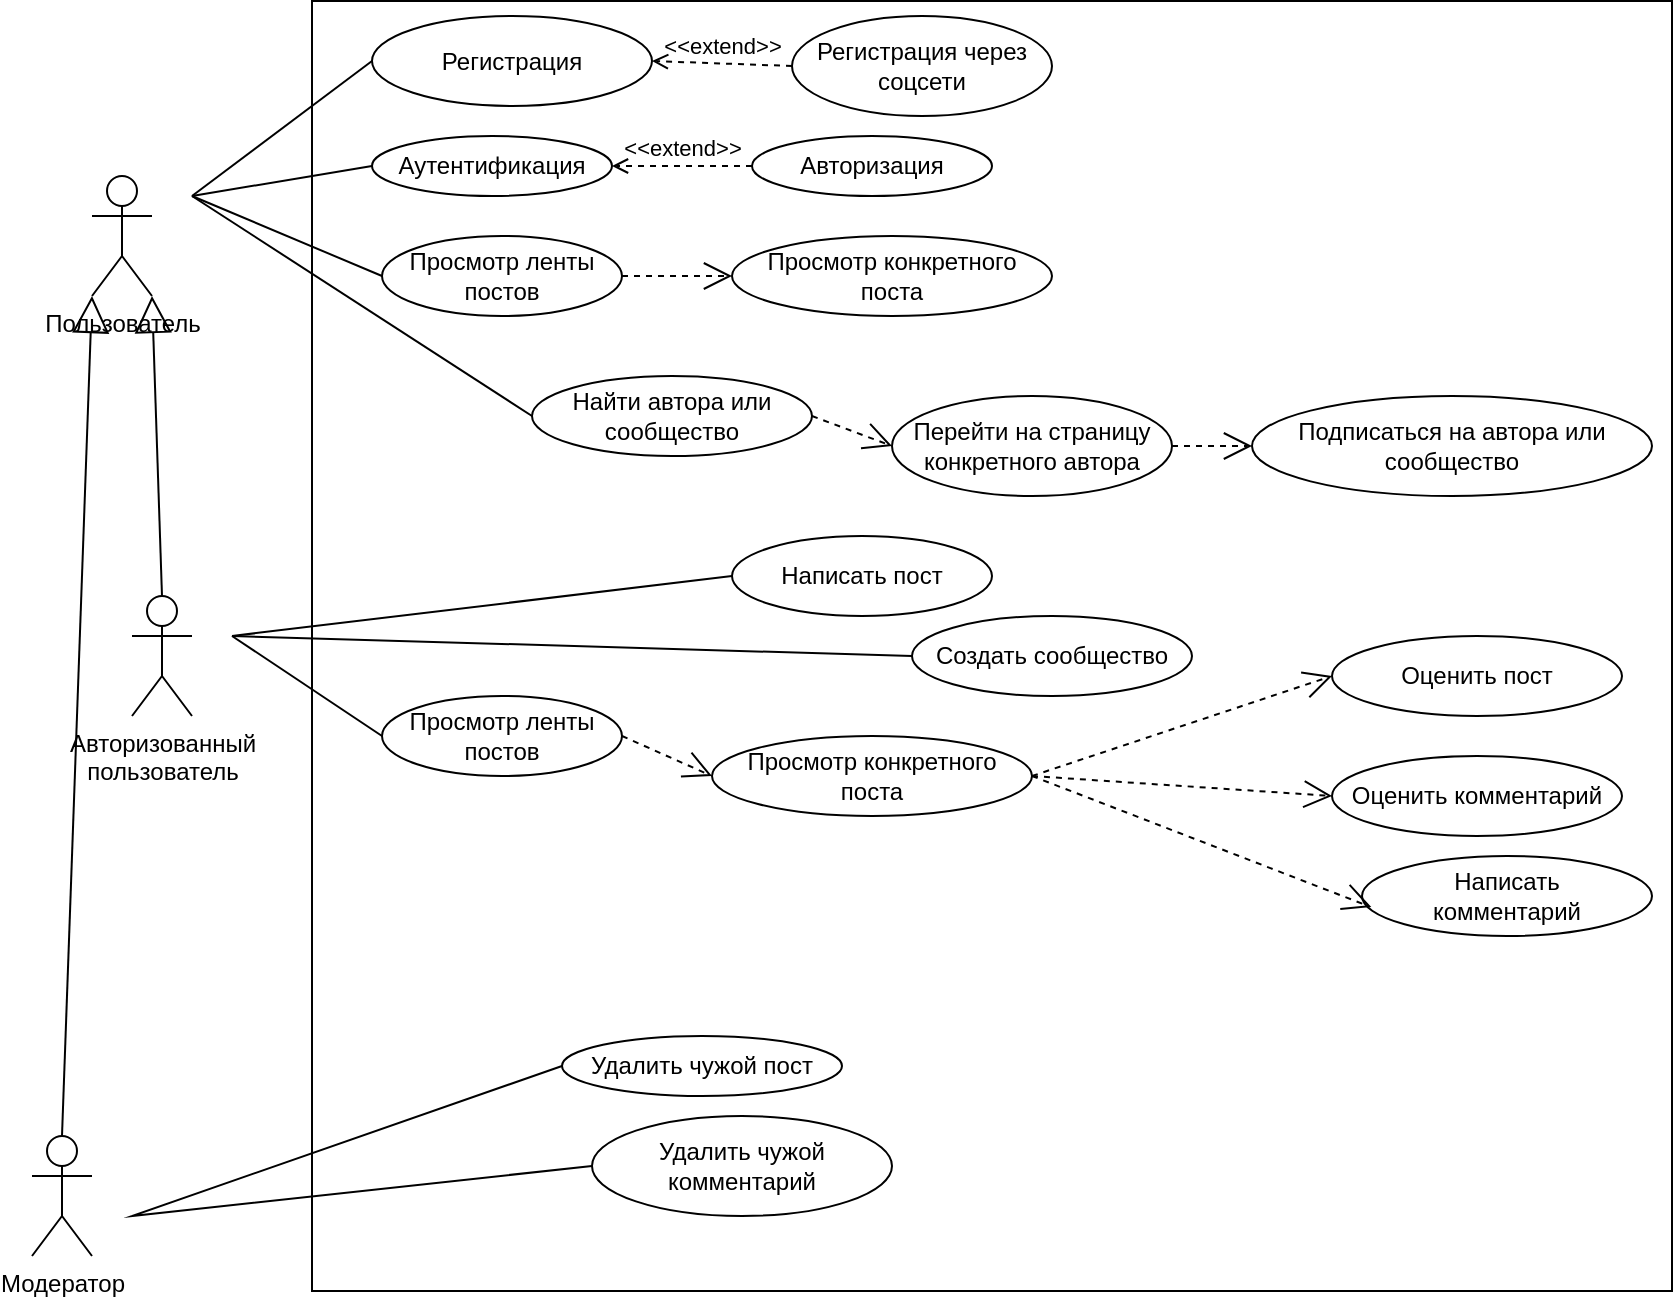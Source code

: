 <mxfile version="17.1.4" type="github">
  <diagram id="VerVtzgGsEUed2dzvA5R" name="Page-1">
    <mxGraphModel dx="1102" dy="568" grid="1" gridSize="10" guides="1" tooltips="1" connect="1" arrows="1" fold="1" page="1" pageScale="1" pageWidth="850" pageHeight="1100" math="0" shadow="0">
      <root>
        <mxCell id="0" />
        <mxCell id="1" parent="0" />
        <mxCell id="4-7MC1x0BzrSJv3IkBGC-14" value="" style="rounded=0;whiteSpace=wrap;html=1;" vertex="1" parent="1">
          <mxGeometry x="160" y="12.5" width="680" height="645" as="geometry" />
        </mxCell>
        <mxCell id="4-7MC1x0BzrSJv3IkBGC-1" value="&lt;div&gt;Пользователь&lt;/div&gt;" style="shape=umlActor;verticalLabelPosition=bottom;verticalAlign=top;html=1;" vertex="1" parent="1">
          <mxGeometry x="50" y="100" width="30" height="60" as="geometry" />
        </mxCell>
        <mxCell id="4-7MC1x0BzrSJv3IkBGC-2" value="Просмотр ленты постов" style="ellipse;whiteSpace=wrap;html=1;" vertex="1" parent="1">
          <mxGeometry x="195" y="130" width="120" height="40" as="geometry" />
        </mxCell>
        <mxCell id="4-7MC1x0BzrSJv3IkBGC-3" value="&lt;div&gt;Регистрация&lt;/div&gt;" style="ellipse;whiteSpace=wrap;html=1;" vertex="1" parent="1">
          <mxGeometry x="190" y="20" width="140" height="45" as="geometry" />
        </mxCell>
        <mxCell id="4-7MC1x0BzrSJv3IkBGC-4" value="&lt;div&gt;Авторизация&lt;/div&gt;" style="ellipse;whiteSpace=wrap;html=1;" vertex="1" parent="1">
          <mxGeometry x="380" y="80" width="120" height="30" as="geometry" />
        </mxCell>
        <mxCell id="4-7MC1x0BzrSJv3IkBGC-5" value="Аутентификация" style="ellipse;whiteSpace=wrap;html=1;" vertex="1" parent="1">
          <mxGeometry x="190" y="80" width="120" height="30" as="geometry" />
        </mxCell>
        <mxCell id="4-7MC1x0BzrSJv3IkBGC-6" value="Регистрация через соцсети" style="ellipse;whiteSpace=wrap;html=1;" vertex="1" parent="1">
          <mxGeometry x="400" y="20" width="130" height="50" as="geometry" />
        </mxCell>
        <mxCell id="4-7MC1x0BzrSJv3IkBGC-7" value="&lt;div&gt;Написать пост&lt;/div&gt;" style="ellipse;whiteSpace=wrap;html=1;" vertex="1" parent="1">
          <mxGeometry x="370" y="280" width="130" height="40" as="geometry" />
        </mxCell>
        <mxCell id="4-7MC1x0BzrSJv3IkBGC-9" value="Оценить пост " style="ellipse;whiteSpace=wrap;html=1;" vertex="1" parent="1">
          <mxGeometry x="670" y="330" width="145" height="40" as="geometry" />
        </mxCell>
        <mxCell id="4-7MC1x0BzrSJv3IkBGC-10" value="Просмотр конкретного поста" style="ellipse;whiteSpace=wrap;html=1;" vertex="1" parent="1">
          <mxGeometry x="370" y="130" width="160" height="40" as="geometry" />
        </mxCell>
        <mxCell id="4-7MC1x0BzrSJv3IkBGC-11" value="Создать сообщество" style="ellipse;whiteSpace=wrap;html=1;" vertex="1" parent="1">
          <mxGeometry x="460" y="320" width="140" height="40" as="geometry" />
        </mxCell>
        <mxCell id="4-7MC1x0BzrSJv3IkBGC-12" value="Подписаться на автора или сообщество" style="ellipse;whiteSpace=wrap;html=1;" vertex="1" parent="1">
          <mxGeometry x="630" y="210" width="200" height="50" as="geometry" />
        </mxCell>
        <mxCell id="4-7MC1x0BzrSJv3IkBGC-13" value="Перейти на страницу конкретного автора" style="ellipse;whiteSpace=wrap;html=1;" vertex="1" parent="1">
          <mxGeometry x="450" y="210" width="140" height="50" as="geometry" />
        </mxCell>
        <mxCell id="4-7MC1x0BzrSJv3IkBGC-20" value="" style="endArrow=none;html=1;rounded=0;entryX=0;entryY=0.5;entryDx=0;entryDy=0;" edge="1" parent="1" target="4-7MC1x0BzrSJv3IkBGC-2">
          <mxGeometry width="50" height="50" relative="1" as="geometry">
            <mxPoint x="100" y="110" as="sourcePoint" />
            <mxPoint x="200" y="60" as="targetPoint" />
          </mxGeometry>
        </mxCell>
        <mxCell id="4-7MC1x0BzrSJv3IkBGC-23" value="" style="endArrow=none;html=1;rounded=0;entryX=0;entryY=0.5;entryDx=0;entryDy=0;" edge="1" parent="1" target="4-7MC1x0BzrSJv3IkBGC-3">
          <mxGeometry width="50" height="50" relative="1" as="geometry">
            <mxPoint x="100" y="110" as="sourcePoint" />
            <mxPoint x="160" y="95" as="targetPoint" />
          </mxGeometry>
        </mxCell>
        <mxCell id="4-7MC1x0BzrSJv3IkBGC-25" value="&amp;lt;&amp;lt;extend&amp;gt;&amp;gt;" style="html=1;verticalAlign=bottom;labelBackgroundColor=none;endArrow=open;endFill=0;dashed=1;rounded=0;entryX=1;entryY=0.5;entryDx=0;entryDy=0;exitX=0;exitY=0.5;exitDx=0;exitDy=0;" edge="1" parent="1" source="4-7MC1x0BzrSJv3IkBGC-6" target="4-7MC1x0BzrSJv3IkBGC-3">
          <mxGeometry width="160" relative="1" as="geometry">
            <mxPoint x="470" y="220" as="sourcePoint" />
            <mxPoint x="630" y="220" as="targetPoint" />
            <mxPoint as="offset" />
          </mxGeometry>
        </mxCell>
        <mxCell id="4-7MC1x0BzrSJv3IkBGC-27" value="&amp;lt;&amp;lt;extend&amp;gt;&amp;gt;" style="html=1;verticalAlign=bottom;labelBackgroundColor=none;endArrow=open;endFill=0;dashed=1;rounded=0;exitX=0;exitY=0.5;exitDx=0;exitDy=0;entryX=1;entryY=0.5;entryDx=0;entryDy=0;" edge="1" parent="1" source="4-7MC1x0BzrSJv3IkBGC-4" target="4-7MC1x0BzrSJv3IkBGC-5">
          <mxGeometry width="160" relative="1" as="geometry">
            <mxPoint x="380" y="250" as="sourcePoint" />
            <mxPoint x="540" y="250" as="targetPoint" />
          </mxGeometry>
        </mxCell>
        <mxCell id="4-7MC1x0BzrSJv3IkBGC-29" value="" style="endArrow=none;html=1;rounded=0;entryX=0;entryY=0.5;entryDx=0;entryDy=0;" edge="1" parent="1" target="4-7MC1x0BzrSJv3IkBGC-5">
          <mxGeometry width="50" height="50" relative="1" as="geometry">
            <mxPoint x="100" y="110" as="sourcePoint" />
            <mxPoint x="450" y="280" as="targetPoint" />
          </mxGeometry>
        </mxCell>
        <mxCell id="4-7MC1x0BzrSJv3IkBGC-30" value="&lt;div&gt;Авторизованный &lt;br&gt;&lt;/div&gt;&lt;div&gt;пользователь&lt;/div&gt;" style="shape=umlActor;verticalLabelPosition=bottom;verticalAlign=top;html=1;outlineConnect=0;" vertex="1" parent="1">
          <mxGeometry x="70" y="310" width="30" height="60" as="geometry" />
        </mxCell>
        <mxCell id="4-7MC1x0BzrSJv3IkBGC-34" value="" style="endArrow=block;endSize=16;endFill=0;html=1;rounded=0;exitX=0.5;exitY=0;exitDx=0;exitDy=0;exitPerimeter=0;entryX=1;entryY=1;entryDx=0;entryDy=0;entryPerimeter=0;" edge="1" parent="1" source="4-7MC1x0BzrSJv3IkBGC-30" target="4-7MC1x0BzrSJv3IkBGC-1">
          <mxGeometry width="160" relative="1" as="geometry">
            <mxPoint x="350" y="250" as="sourcePoint" />
            <mxPoint x="510" y="250" as="targetPoint" />
          </mxGeometry>
        </mxCell>
        <mxCell id="4-7MC1x0BzrSJv3IkBGC-35" value="Оценить комментарий " style="ellipse;whiteSpace=wrap;html=1;" vertex="1" parent="1">
          <mxGeometry x="670" y="390" width="145" height="40" as="geometry" />
        </mxCell>
        <mxCell id="4-7MC1x0BzrSJv3IkBGC-36" value="&lt;div&gt;Написать &lt;br&gt;&lt;/div&gt;&lt;div&gt;комментарий &lt;/div&gt;" style="ellipse;whiteSpace=wrap;html=1;" vertex="1" parent="1">
          <mxGeometry x="685" y="440" width="145" height="40" as="geometry" />
        </mxCell>
        <mxCell id="4-7MC1x0BzrSJv3IkBGC-37" value="Модератор" style="shape=umlActor;verticalLabelPosition=bottom;verticalAlign=top;html=1;" vertex="1" parent="1">
          <mxGeometry x="20" y="580" width="30" height="60" as="geometry" />
        </mxCell>
        <mxCell id="4-7MC1x0BzrSJv3IkBGC-44" value="" style="endArrow=block;endSize=16;endFill=0;html=1;rounded=0;exitX=0.5;exitY=0;exitDx=0;exitDy=0;exitPerimeter=0;entryX=0;entryY=1;entryDx=0;entryDy=0;entryPerimeter=0;" edge="1" parent="1" source="4-7MC1x0BzrSJv3IkBGC-37" target="4-7MC1x0BzrSJv3IkBGC-1">
          <mxGeometry x="-0.027" y="-18" width="160" relative="1" as="geometry">
            <mxPoint x="420" y="520" as="sourcePoint" />
            <mxPoint x="580" y="520" as="targetPoint" />
            <mxPoint as="offset" />
          </mxGeometry>
        </mxCell>
        <mxCell id="4-7MC1x0BzrSJv3IkBGC-46" value="&lt;div&gt;Найти автора или сообщество&lt;/div&gt;" style="ellipse;whiteSpace=wrap;html=1;" vertex="1" parent="1">
          <mxGeometry x="270" y="200" width="140" height="40" as="geometry" />
        </mxCell>
        <mxCell id="4-7MC1x0BzrSJv3IkBGC-47" value="Удалить чужой пост" style="ellipse;whiteSpace=wrap;html=1;" vertex="1" parent="1">
          <mxGeometry x="285" y="530" width="140" height="30" as="geometry" />
        </mxCell>
        <mxCell id="4-7MC1x0BzrSJv3IkBGC-52" value="" style="endArrow=none;html=1;rounded=0;entryX=0;entryY=0.5;entryDx=0;entryDy=0;" edge="1" parent="1" target="4-7MC1x0BzrSJv3IkBGC-7">
          <mxGeometry relative="1" as="geometry">
            <mxPoint x="120" y="330" as="sourcePoint" />
            <mxPoint x="510" y="380" as="targetPoint" />
          </mxGeometry>
        </mxCell>
        <mxCell id="4-7MC1x0BzrSJv3IkBGC-56" value="" style="endArrow=none;html=1;rounded=0;entryX=0;entryY=0.5;entryDx=0;entryDy=0;" edge="1" parent="1" target="4-7MC1x0BzrSJv3IkBGC-11">
          <mxGeometry width="50" height="50" relative="1" as="geometry">
            <mxPoint x="120" y="330" as="sourcePoint" />
            <mxPoint x="252.5" y="330" as="targetPoint" />
          </mxGeometry>
        </mxCell>
        <mxCell id="4-7MC1x0BzrSJv3IkBGC-59" value="&lt;div&gt;Удалить чужой&lt;/div&gt;&lt;div&gt;комментарий&lt;br&gt;&lt;/div&gt;" style="ellipse;whiteSpace=wrap;html=1;" vertex="1" parent="1">
          <mxGeometry x="300" y="570" width="150" height="50" as="geometry" />
        </mxCell>
        <mxCell id="4-7MC1x0BzrSJv3IkBGC-60" value="" style="endArrow=none;html=1;rounded=0;entryX=0;entryY=0.5;entryDx=0;entryDy=0;exitX=0;exitY=0.5;exitDx=0;exitDy=0;" edge="1" parent="1" source="4-7MC1x0BzrSJv3IkBGC-59" target="4-7MC1x0BzrSJv3IkBGC-47">
          <mxGeometry width="50" height="50" relative="1" as="geometry">
            <mxPoint x="400" y="440" as="sourcePoint" />
            <mxPoint x="450" y="390" as="targetPoint" />
            <Array as="points">
              <mxPoint x="70" y="620" />
            </Array>
          </mxGeometry>
        </mxCell>
        <mxCell id="4-7MC1x0BzrSJv3IkBGC-62" value="" style="endArrow=open;endSize=12;dashed=1;html=1;rounded=0;entryX=0;entryY=0.5;entryDx=0;entryDy=0;exitX=1;exitY=0.5;exitDx=0;exitDy=0;" edge="1" parent="1" source="4-7MC1x0BzrSJv3IkBGC-2" target="4-7MC1x0BzrSJv3IkBGC-10">
          <mxGeometry x="1" y="30" width="160" relative="1" as="geometry">
            <mxPoint x="315" y="150" as="sourcePoint" />
            <mxPoint x="475" y="149.71" as="targetPoint" />
            <mxPoint as="offset" />
          </mxGeometry>
        </mxCell>
        <mxCell id="4-7MC1x0BzrSJv3IkBGC-63" value="" style="endArrow=open;endSize=12;dashed=1;html=1;rounded=0;entryX=0.032;entryY=0.639;entryDx=0;entryDy=0;entryPerimeter=0;exitX=1;exitY=0.5;exitDx=0;exitDy=0;" edge="1" parent="1" source="4-7MC1x0BzrSJv3IkBGC-74" target="4-7MC1x0BzrSJv3IkBGC-36">
          <mxGeometry x="1" y="30" width="160" relative="1" as="geometry">
            <mxPoint x="347.5" y="149.71" as="sourcePoint" />
            <mxPoint x="507.5" y="149.71" as="targetPoint" />
            <mxPoint as="offset" />
          </mxGeometry>
        </mxCell>
        <mxCell id="4-7MC1x0BzrSJv3IkBGC-64" value="" style="endArrow=open;endSize=12;dashed=1;html=1;rounded=0;entryX=0;entryY=0.5;entryDx=0;entryDy=0;exitX=1;exitY=0.5;exitDx=0;exitDy=0;" edge="1" parent="1" source="4-7MC1x0BzrSJv3IkBGC-74" target="4-7MC1x0BzrSJv3IkBGC-35">
          <mxGeometry x="1" y="30" width="160" relative="1" as="geometry">
            <mxPoint x="400" y="230" as="sourcePoint" />
            <mxPoint x="560" y="230" as="targetPoint" />
            <mxPoint as="offset" />
          </mxGeometry>
        </mxCell>
        <mxCell id="4-7MC1x0BzrSJv3IkBGC-65" value="" style="endArrow=open;endSize=12;dashed=1;html=1;rounded=0;entryX=0;entryY=0.5;entryDx=0;entryDy=0;exitX=1;exitY=0.5;exitDx=0;exitDy=0;" edge="1" parent="1" source="4-7MC1x0BzrSJv3IkBGC-74" target="4-7MC1x0BzrSJv3IkBGC-9">
          <mxGeometry x="1" y="30" width="160" relative="1" as="geometry">
            <mxPoint x="390" y="249.71" as="sourcePoint" />
            <mxPoint x="550" y="249.71" as="targetPoint" />
            <mxPoint as="offset" />
          </mxGeometry>
        </mxCell>
        <mxCell id="4-7MC1x0BzrSJv3IkBGC-66" value="" style="endArrow=open;endSize=12;dashed=1;html=1;rounded=0;exitX=1;exitY=0.5;exitDx=0;exitDy=0;entryX=0;entryY=0.5;entryDx=0;entryDy=0;" edge="1" parent="1" source="4-7MC1x0BzrSJv3IkBGC-46" target="4-7MC1x0BzrSJv3IkBGC-13">
          <mxGeometry x="1" y="30" width="160" relative="1" as="geometry">
            <mxPoint x="650" y="360" as="sourcePoint" />
            <mxPoint x="810" y="360" as="targetPoint" />
            <mxPoint as="offset" />
          </mxGeometry>
        </mxCell>
        <mxCell id="4-7MC1x0BzrSJv3IkBGC-68" value="" style="endArrow=none;html=1;rounded=0;" edge="1" parent="1" target="4-7MC1x0BzrSJv3IkBGC-14">
          <mxGeometry width="50" height="50" relative="1" as="geometry">
            <mxPoint x="160" y="410" as="sourcePoint" />
            <mxPoint x="210" y="360" as="targetPoint" />
          </mxGeometry>
        </mxCell>
        <mxCell id="4-7MC1x0BzrSJv3IkBGC-70" value="" style="endArrow=none;html=1;rounded=0;entryX=0;entryY=0.5;entryDx=0;entryDy=0;" edge="1" parent="1" target="4-7MC1x0BzrSJv3IkBGC-46">
          <mxGeometry width="50" height="50" relative="1" as="geometry">
            <mxPoint x="100" y="110" as="sourcePoint" />
            <mxPoint x="240" y="230" as="targetPoint" />
          </mxGeometry>
        </mxCell>
        <mxCell id="4-7MC1x0BzrSJv3IkBGC-73" value="" style="endArrow=open;endSize=12;dashed=1;html=1;rounded=0;entryX=0;entryY=0.5;entryDx=0;entryDy=0;exitX=1;exitY=0.5;exitDx=0;exitDy=0;" edge="1" parent="1" source="4-7MC1x0BzrSJv3IkBGC-13" target="4-7MC1x0BzrSJv3IkBGC-12">
          <mxGeometry x="1" y="30" width="160" relative="1" as="geometry">
            <mxPoint x="400" y="310" as="sourcePoint" />
            <mxPoint x="560" y="310" as="targetPoint" />
            <mxPoint as="offset" />
          </mxGeometry>
        </mxCell>
        <mxCell id="4-7MC1x0BzrSJv3IkBGC-74" value="Просмотр конкретного поста" style="ellipse;whiteSpace=wrap;html=1;" vertex="1" parent="1">
          <mxGeometry x="360" y="380" width="160" height="40" as="geometry" />
        </mxCell>
        <mxCell id="4-7MC1x0BzrSJv3IkBGC-76" value="" style="endArrow=none;html=1;rounded=0;exitX=0;exitY=0.5;exitDx=0;exitDy=0;" edge="1" parent="1" source="4-7MC1x0BzrSJv3IkBGC-77">
          <mxGeometry width="50" height="50" relative="1" as="geometry">
            <mxPoint x="530" y="390" as="sourcePoint" />
            <mxPoint x="120" y="330" as="targetPoint" />
          </mxGeometry>
        </mxCell>
        <mxCell id="4-7MC1x0BzrSJv3IkBGC-77" value="Просмотр ленты постов" style="ellipse;whiteSpace=wrap;html=1;" vertex="1" parent="1">
          <mxGeometry x="195" y="360" width="120" height="40" as="geometry" />
        </mxCell>
        <mxCell id="4-7MC1x0BzrSJv3IkBGC-78" value="" style="endArrow=open;endSize=12;dashed=1;html=1;rounded=0;entryX=0;entryY=0.5;entryDx=0;entryDy=0;exitX=1;exitY=0.5;exitDx=0;exitDy=0;" edge="1" parent="1" source="4-7MC1x0BzrSJv3IkBGC-77" target="4-7MC1x0BzrSJv3IkBGC-74">
          <mxGeometry x="1" y="30" width="160" relative="1" as="geometry">
            <mxPoint x="530" y="410" as="sourcePoint" />
            <mxPoint x="680" y="420" as="targetPoint" />
            <mxPoint as="offset" />
          </mxGeometry>
        </mxCell>
      </root>
    </mxGraphModel>
  </diagram>
</mxfile>
